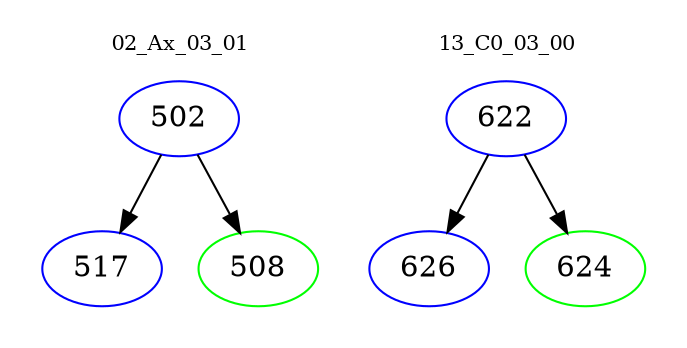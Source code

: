 digraph{
subgraph cluster_0 {
color = white
label = "02_Ax_03_01";
fontsize=10;
T0_502 [label="502", color="blue"]
T0_502 -> T0_517 [color="black"]
T0_517 [label="517", color="blue"]
T0_502 -> T0_508 [color="black"]
T0_508 [label="508", color="green"]
}
subgraph cluster_1 {
color = white
label = "13_C0_03_00";
fontsize=10;
T1_622 [label="622", color="blue"]
T1_622 -> T1_626 [color="black"]
T1_626 [label="626", color="blue"]
T1_622 -> T1_624 [color="black"]
T1_624 [label="624", color="green"]
}
}
